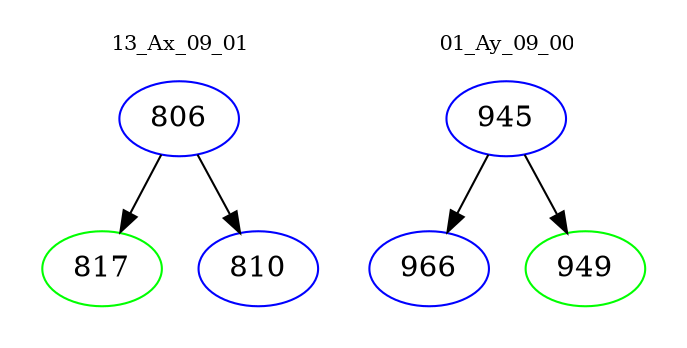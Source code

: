 digraph{
subgraph cluster_0 {
color = white
label = "13_Ax_09_01";
fontsize=10;
T0_806 [label="806", color="blue"]
T0_806 -> T0_817 [color="black"]
T0_817 [label="817", color="green"]
T0_806 -> T0_810 [color="black"]
T0_810 [label="810", color="blue"]
}
subgraph cluster_1 {
color = white
label = "01_Ay_09_00";
fontsize=10;
T1_945 [label="945", color="blue"]
T1_945 -> T1_966 [color="black"]
T1_966 [label="966", color="blue"]
T1_945 -> T1_949 [color="black"]
T1_949 [label="949", color="green"]
}
}
